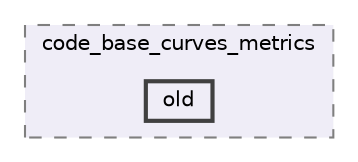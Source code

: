 digraph "C:/Users/Katia/Documents/GitHub/code_base_obscuration/utils/code_base_curves_metrics/old"
{
 // LATEX_PDF_SIZE
  bgcolor="transparent";
  edge [fontname=Helvetica,fontsize=10,labelfontname=Helvetica,labelfontsize=10];
  node [fontname=Helvetica,fontsize=10,shape=box,height=0.2,width=0.4];
  compound=true
  subgraph clusterdir_a9972147a65f5494caef08bde655636c {
    graph [ bgcolor="#efedf7", pencolor="grey50", label="code_base_curves_metrics", fontname=Helvetica,fontsize=10 style="filled,dashed", URL="dir_a9972147a65f5494caef08bde655636c.html",tooltip=""]
  dir_c95e2c0d8d85df42d8d65ef5defcf403 [label="old", fillcolor="#efedf7", color="grey25", style="filled,bold", URL="dir_c95e2c0d8d85df42d8d65ef5defcf403.html",tooltip=""];
  }
}
